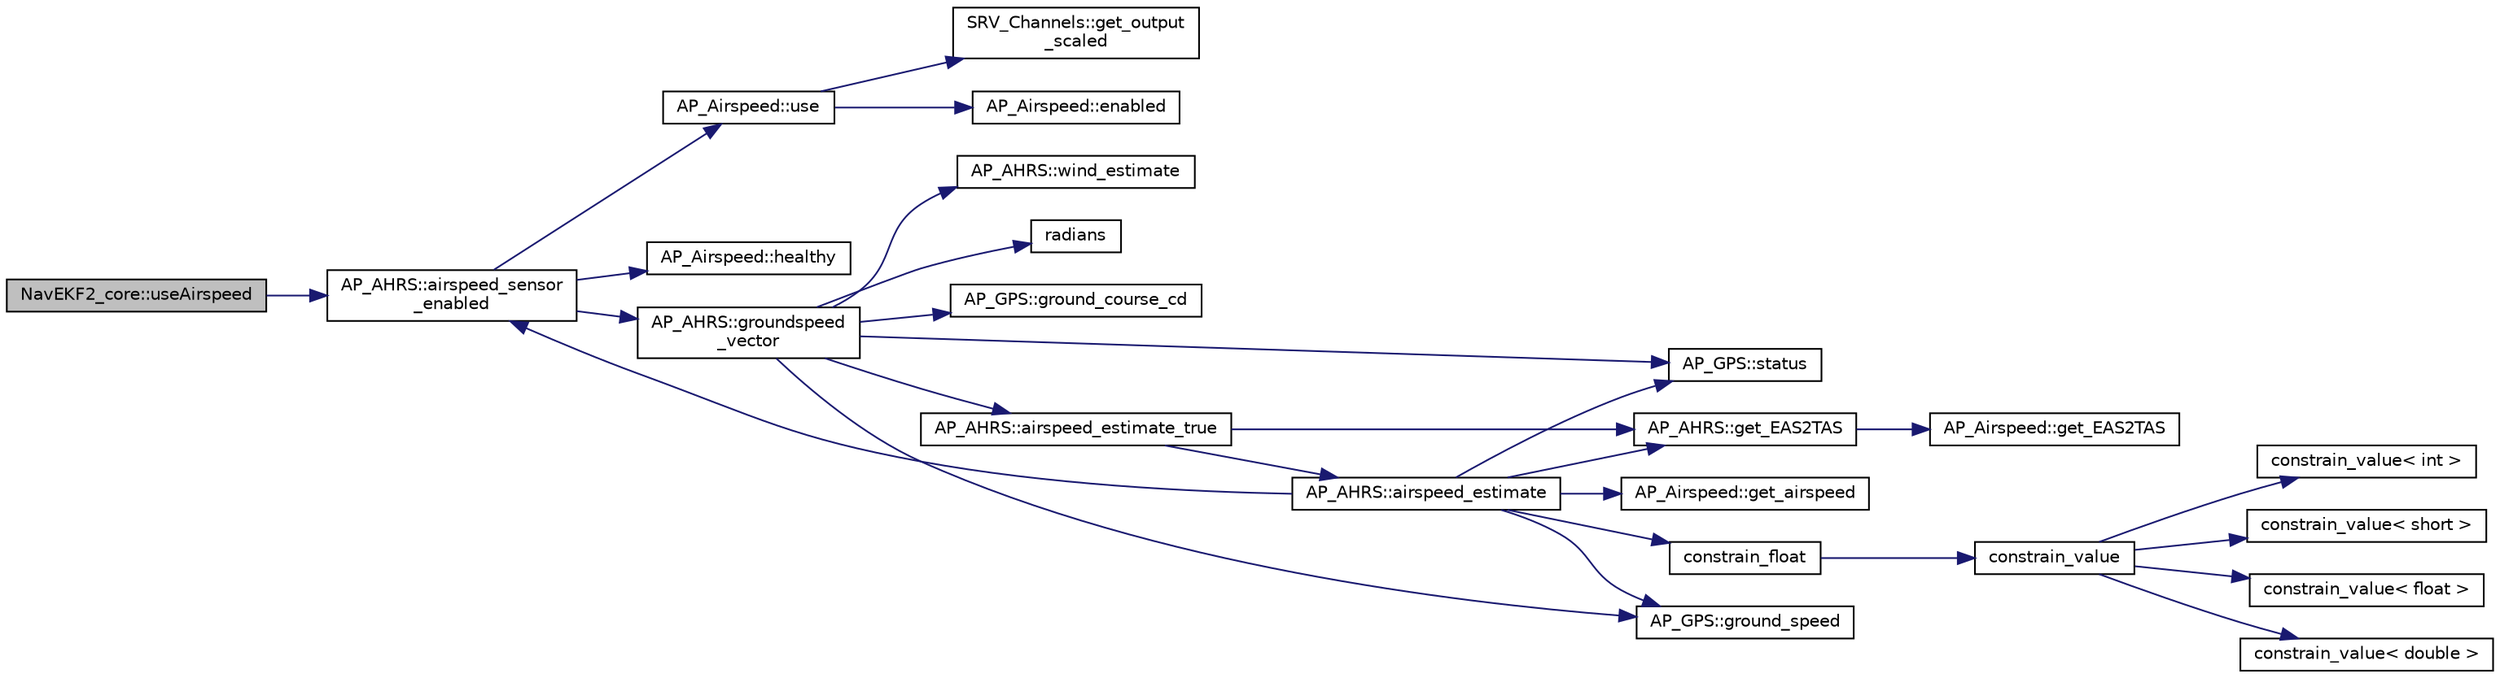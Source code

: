 digraph "NavEKF2_core::useAirspeed"
{
 // INTERACTIVE_SVG=YES
  edge [fontname="Helvetica",fontsize="10",labelfontname="Helvetica",labelfontsize="10"];
  node [fontname="Helvetica",fontsize="10",shape=record];
  rankdir="LR";
  Node1 [label="NavEKF2_core::useAirspeed",height=0.2,width=0.4,color="black", fillcolor="grey75", style="filled", fontcolor="black"];
  Node1 -> Node2 [color="midnightblue",fontsize="10",style="solid",fontname="Helvetica"];
  Node2 [label="AP_AHRS::airspeed_sensor\l_enabled",height=0.2,width=0.4,color="black", fillcolor="white", style="filled",URL="$classAP__AHRS.html#a8691156c332da099e3f5952e72ae2a58"];
  Node2 -> Node3 [color="midnightblue",fontsize="10",style="solid",fontname="Helvetica"];
  Node3 [label="AP_Airspeed::use",height=0.2,width=0.4,color="black", fillcolor="white", style="filled",URL="$classAP__Airspeed.html#a6162295b433e3a863c0d4b9086b19014"];
  Node3 -> Node4 [color="midnightblue",fontsize="10",style="solid",fontname="Helvetica"];
  Node4 [label="AP_Airspeed::enabled",height=0.2,width=0.4,color="black", fillcolor="white", style="filled",URL="$classAP__Airspeed.html#a4721e9a79d9611e1f693d4850c07edc0"];
  Node3 -> Node5 [color="midnightblue",fontsize="10",style="solid",fontname="Helvetica"];
  Node5 [label="SRV_Channels::get_output\l_scaled",height=0.2,width=0.4,color="black", fillcolor="white", style="filled",URL="$classSRV__Channels.html#ad1738031466dbebfd16f7a2c564aeb25"];
  Node2 -> Node6 [color="midnightblue",fontsize="10",style="solid",fontname="Helvetica"];
  Node6 [label="AP_Airspeed::healthy",height=0.2,width=0.4,color="black", fillcolor="white", style="filled",URL="$classAP__Airspeed.html#acddaade777fa87d5b8c904c79be01204"];
  Node2 -> Node7 [color="midnightblue",fontsize="10",style="solid",fontname="Helvetica"];
  Node7 [label="AP_AHRS::groundspeed\l_vector",height=0.2,width=0.4,color="black", fillcolor="white", style="filled",URL="$classAP__AHRS.html#aa2fd48ce0265df723cc8d05bb2150749"];
  Node7 -> Node8 [color="midnightblue",fontsize="10",style="solid",fontname="Helvetica"];
  Node8 [label="AP_AHRS::airspeed_estimate_true",height=0.2,width=0.4,color="black", fillcolor="white", style="filled",URL="$classAP__AHRS.html#a1c783993c43f6d833d67cebea7e82a2c"];
  Node8 -> Node9 [color="midnightblue",fontsize="10",style="solid",fontname="Helvetica"];
  Node9 [label="AP_AHRS::airspeed_estimate",height=0.2,width=0.4,color="black", fillcolor="white", style="filled",URL="$classAP__AHRS.html#a39289d0dde31413ad172fcf2847fce4a"];
  Node9 -> Node2 [color="midnightblue",fontsize="10",style="solid",fontname="Helvetica"];
  Node9 -> Node10 [color="midnightblue",fontsize="10",style="solid",fontname="Helvetica"];
  Node10 [label="AP_Airspeed::get_airspeed",height=0.2,width=0.4,color="black", fillcolor="white", style="filled",URL="$classAP__Airspeed.html#a1027b15b91e0af1dbfe8b999a88c8a25"];
  Node9 -> Node11 [color="midnightblue",fontsize="10",style="solid",fontname="Helvetica"];
  Node11 [label="AP_GPS::status",height=0.2,width=0.4,color="black", fillcolor="white", style="filled",URL="$classAP__GPS.html#a9093c8cf1d5a78ccd8677229bb314d37",tooltip="Query GPS status. "];
  Node9 -> Node12 [color="midnightblue",fontsize="10",style="solid",fontname="Helvetica"];
  Node12 [label="AP_GPS::ground_speed",height=0.2,width=0.4,color="black", fillcolor="white", style="filled",URL="$classAP__GPS.html#a426041563da447ec6e9cde1926a88fdb"];
  Node9 -> Node13 [color="midnightblue",fontsize="10",style="solid",fontname="Helvetica"];
  Node13 [label="AP_AHRS::get_EAS2TAS",height=0.2,width=0.4,color="black", fillcolor="white", style="filled",URL="$classAP__AHRS.html#a2648b5fc68b22e83205161cf1274939c"];
  Node13 -> Node14 [color="midnightblue",fontsize="10",style="solid",fontname="Helvetica"];
  Node14 [label="AP_Airspeed::get_EAS2TAS",height=0.2,width=0.4,color="black", fillcolor="white", style="filled",URL="$classAP__Airspeed.html#a9bb14f83815ed35b067dd2f4a7c1851f"];
  Node9 -> Node15 [color="midnightblue",fontsize="10",style="solid",fontname="Helvetica"];
  Node15 [label="constrain_float",height=0.2,width=0.4,color="black", fillcolor="white", style="filled",URL="$AP__Math_8h.html#ad525609d9dba6ffa556a0fbf08a3f9b4"];
  Node15 -> Node16 [color="midnightblue",fontsize="10",style="solid",fontname="Helvetica"];
  Node16 [label="constrain_value",height=0.2,width=0.4,color="black", fillcolor="white", style="filled",URL="$AP__Math_8h.html#a20e8f8671c282c69c1954652b6d61585"];
  Node16 -> Node17 [color="midnightblue",fontsize="10",style="solid",fontname="Helvetica"];
  Node17 [label="constrain_value\< int \>",height=0.2,width=0.4,color="black", fillcolor="white", style="filled",URL="$AP__Math_8cpp.html#a37e8e901754cb9c8e53a8e3030c82c50"];
  Node16 -> Node18 [color="midnightblue",fontsize="10",style="solid",fontname="Helvetica"];
  Node18 [label="constrain_value\< short \>",height=0.2,width=0.4,color="black", fillcolor="white", style="filled",URL="$AP__Math_8cpp.html#afdbe107ec1987d318a6347816fbf2b89"];
  Node16 -> Node19 [color="midnightblue",fontsize="10",style="solid",fontname="Helvetica"];
  Node19 [label="constrain_value\< float \>",height=0.2,width=0.4,color="black", fillcolor="white", style="filled",URL="$AP__Math_8cpp.html#ae6c621670c214da687de21d4e3a92587"];
  Node16 -> Node20 [color="midnightblue",fontsize="10",style="solid",fontname="Helvetica"];
  Node20 [label="constrain_value\< double \>",height=0.2,width=0.4,color="black", fillcolor="white", style="filled",URL="$AP__Math_8cpp.html#afe3990b00e9abc43fa97dfaf8e32f5c4"];
  Node8 -> Node13 [color="midnightblue",fontsize="10",style="solid",fontname="Helvetica"];
  Node7 -> Node11 [color="midnightblue",fontsize="10",style="solid",fontname="Helvetica"];
  Node7 -> Node21 [color="midnightblue",fontsize="10",style="solid",fontname="Helvetica"];
  Node21 [label="AP_AHRS::wind_estimate",height=0.2,width=0.4,color="black", fillcolor="white", style="filled",URL="$classAP__AHRS.html#a4cdb54b496f9381a4c629cf0b10c8f8a"];
  Node7 -> Node22 [color="midnightblue",fontsize="10",style="solid",fontname="Helvetica"];
  Node22 [label="radians",height=0.2,width=0.4,color="black", fillcolor="white", style="filled",URL="$AP__Math_8h.html#a75b14352ec1c95a8276af9a0813cfdc3"];
  Node7 -> Node23 [color="midnightblue",fontsize="10",style="solid",fontname="Helvetica"];
  Node23 [label="AP_GPS::ground_course_cd",height=0.2,width=0.4,color="black", fillcolor="white", style="filled",URL="$classAP__GPS.html#a94caaa8676fecb6c0c4a8a58eea3b106"];
  Node7 -> Node12 [color="midnightblue",fontsize="10",style="solid",fontname="Helvetica"];
}
